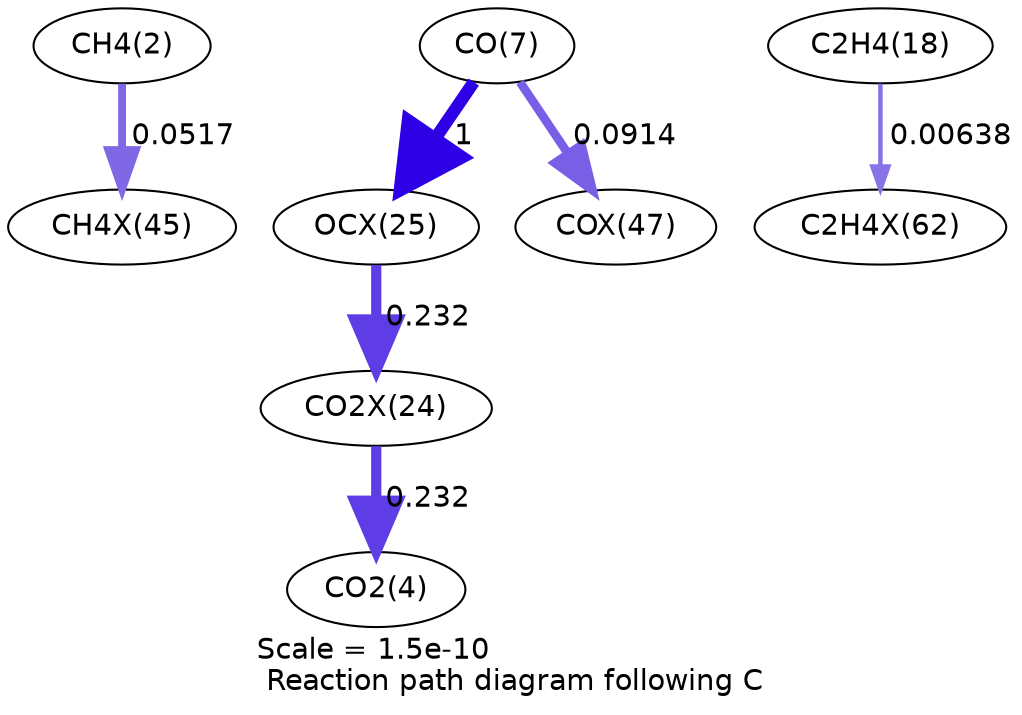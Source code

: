 digraph reaction_paths {
center=1;
s4 -> s65[fontname="Helvetica", penwidth=3.76, arrowsize=1.88, color="0.7, 0.552, 0.9"
, label=" 0.0517"];
s9 -> s61[fontname="Helvetica", penwidth=6, arrowsize=3, color="0.7, 1.5, 0.9"
, label=" 1"];
s9 -> s67[fontname="Helvetica", penwidth=4.19, arrowsize=2.1, color="0.7, 0.591, 0.9"
, label=" 0.0914"];
s61 -> s60[fontname="Helvetica", penwidth=4.9, arrowsize=2.45, color="0.7, 0.732, 0.9"
, label=" 0.232"];
s60 -> s6[fontname="Helvetica", penwidth=4.9, arrowsize=2.45, color="0.7, 0.732, 0.9"
, label=" 0.232"];
s20 -> s74[fontname="Helvetica", penwidth=2.18, arrowsize=1.09, color="0.7, 0.506, 0.9"
, label=" 0.00638"];
s4 [ fontname="Helvetica", label="CH4(2)"];
s6 [ fontname="Helvetica", label="CO2(4)"];
s9 [ fontname="Helvetica", label="CO(7)"];
s20 [ fontname="Helvetica", label="C2H4(18)"];
s60 [ fontname="Helvetica", label="CO2X(24)"];
s61 [ fontname="Helvetica", label="OCX(25)"];
s65 [ fontname="Helvetica", label="CH4X(45)"];
s67 [ fontname="Helvetica", label="COX(47)"];
s74 [ fontname="Helvetica", label="C2H4X(62)"];
 label = "Scale = 1.5e-10\l Reaction path diagram following C";
 fontname = "Helvetica";
}
